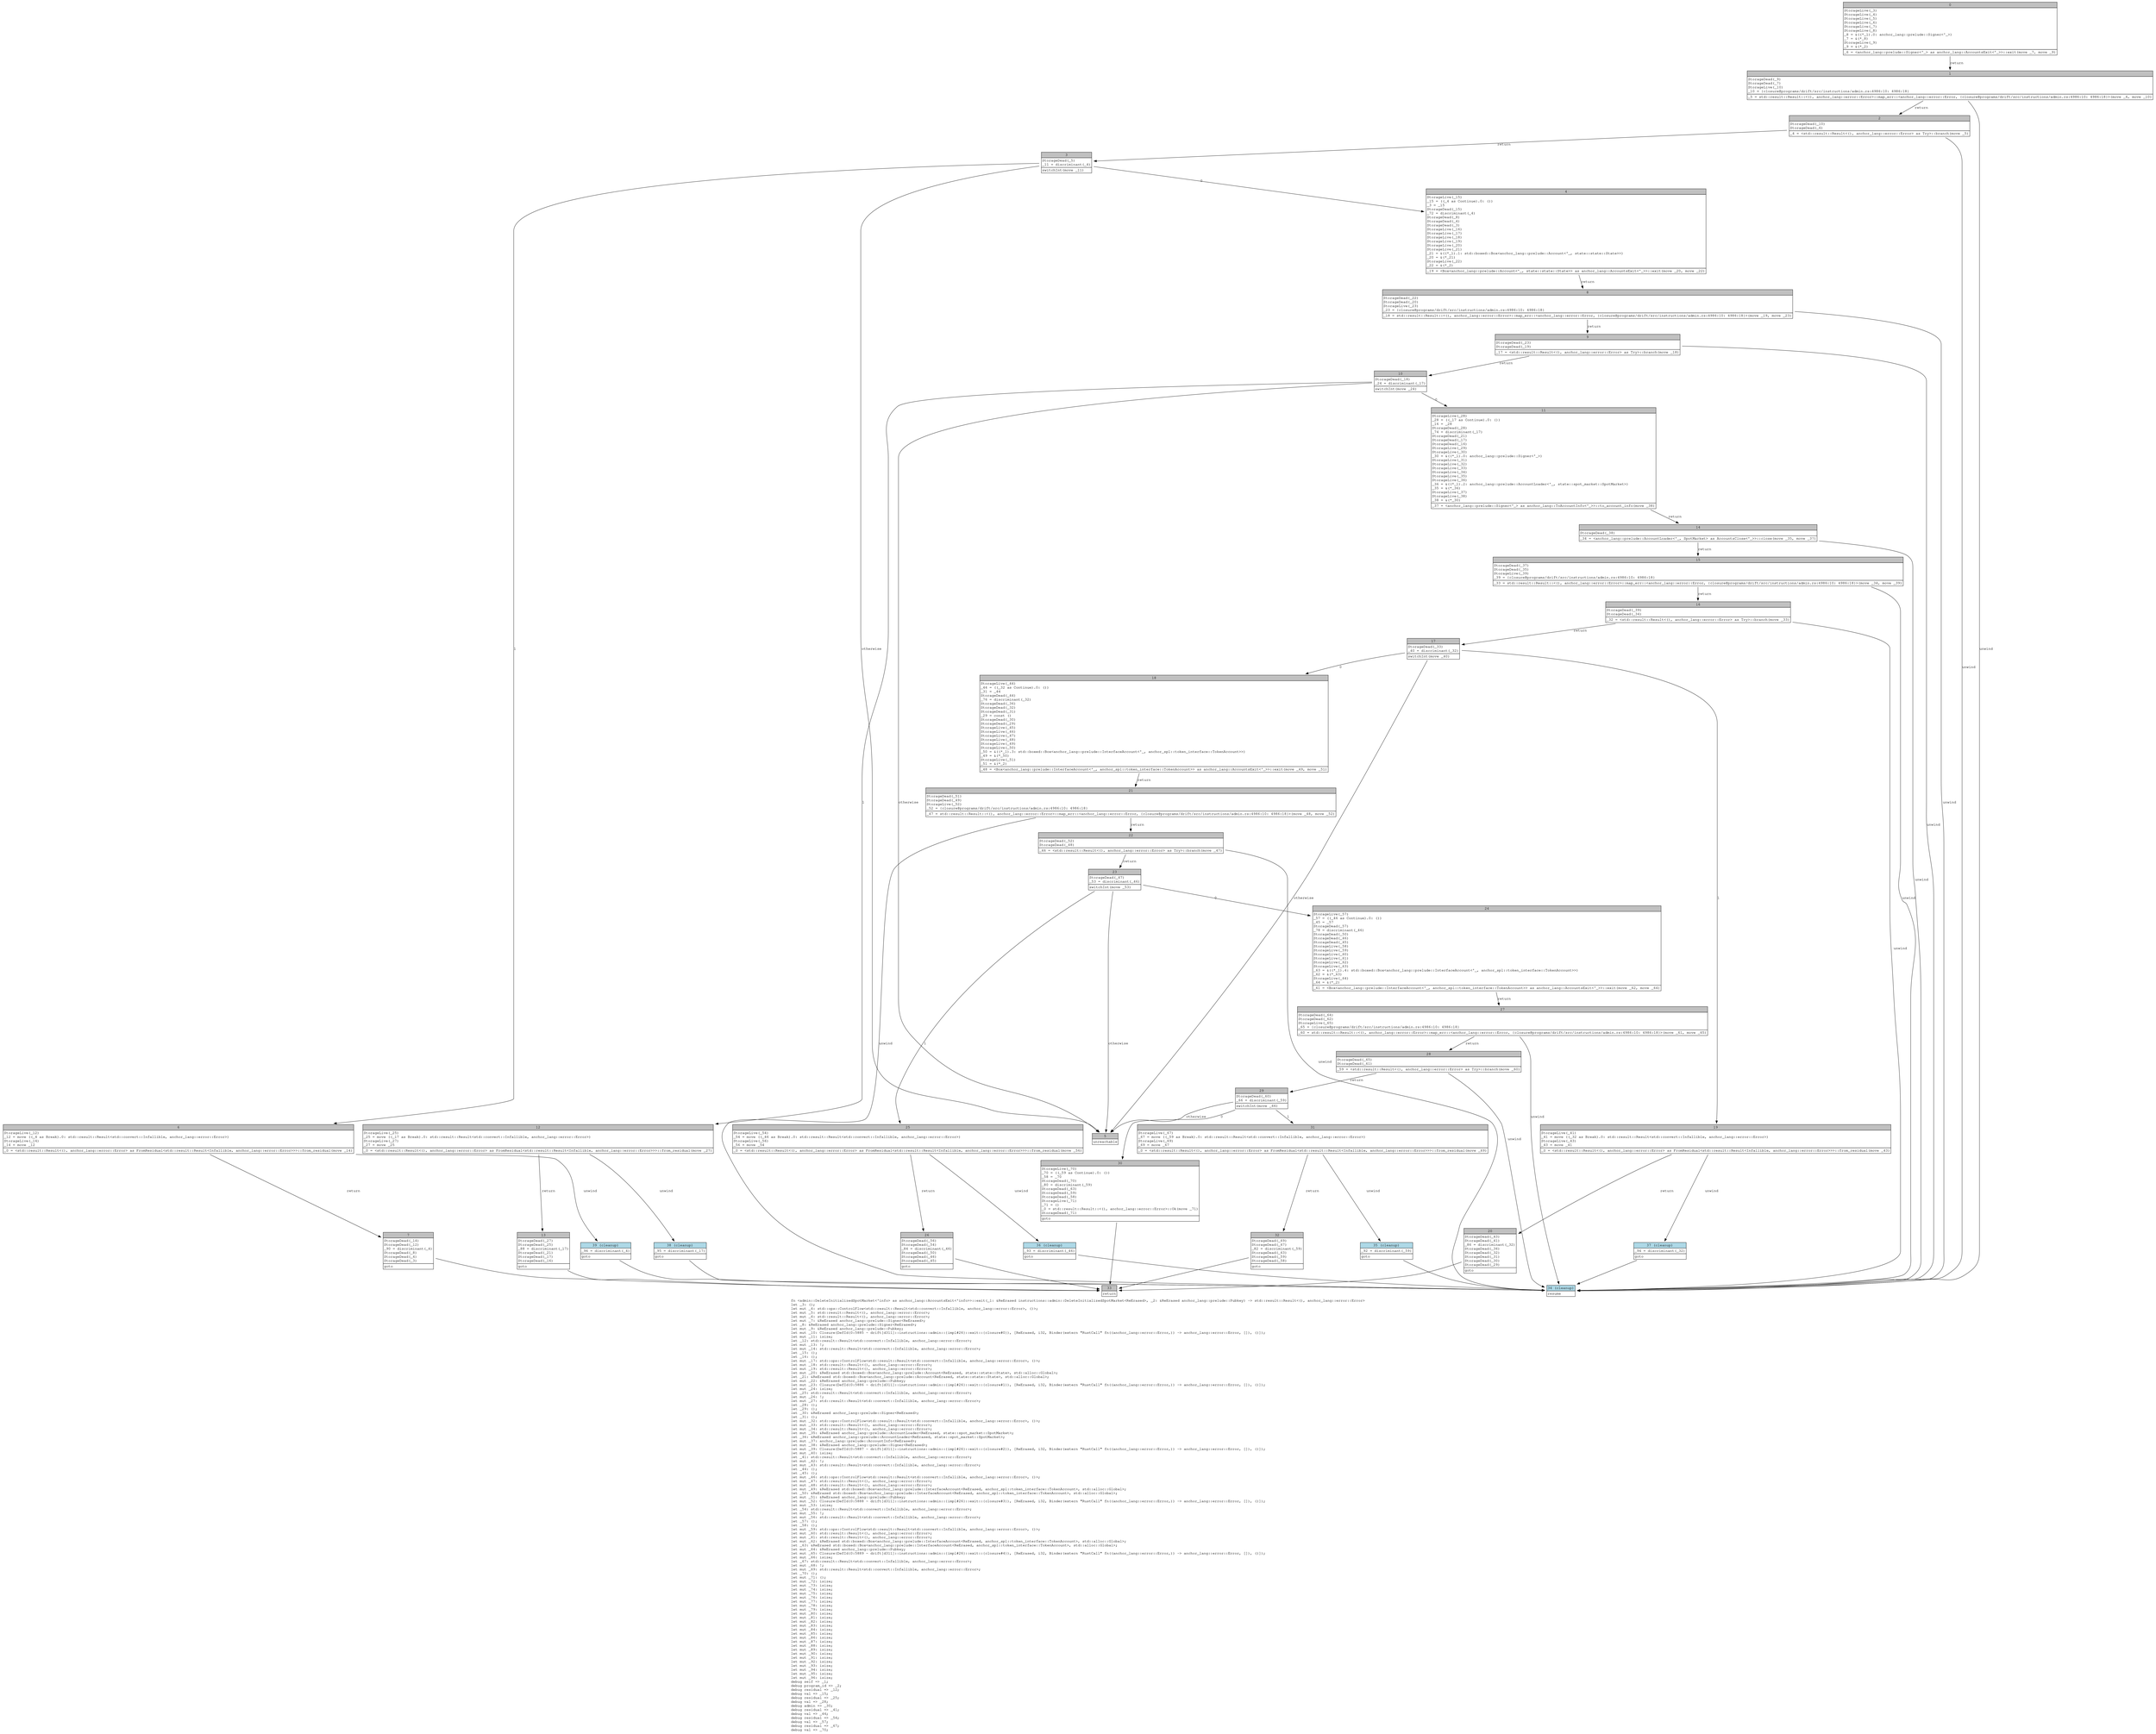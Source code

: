 digraph Mir_0_5884 {
    graph [fontname="Courier, monospace"];
    node [fontname="Courier, monospace"];
    edge [fontname="Courier, monospace"];
    label=<fn &lt;admin::DeleteInitializedSpotMarket&lt;'info&gt; as anchor_lang::AccountsExit&lt;'info&gt;&gt;::exit(_1: &amp;ReErased instructions::admin::DeleteInitializedSpotMarket&lt;ReErased&gt;, _2: &amp;ReErased anchor_lang::prelude::Pubkey) -&gt; std::result::Result&lt;(), anchor_lang::error::Error&gt;<br align="left"/>let _3: ();<br align="left"/>let mut _4: std::ops::ControlFlow&lt;std::result::Result&lt;std::convert::Infallible, anchor_lang::error::Error&gt;, ()&gt;;<br align="left"/>let mut _5: std::result::Result&lt;(), anchor_lang::error::Error&gt;;<br align="left"/>let mut _6: std::result::Result&lt;(), anchor_lang::error::Error&gt;;<br align="left"/>let mut _7: &amp;ReErased anchor_lang::prelude::Signer&lt;ReErased&gt;;<br align="left"/>let _8: &amp;ReErased anchor_lang::prelude::Signer&lt;ReErased&gt;;<br align="left"/>let mut _9: &amp;ReErased anchor_lang::prelude::Pubkey;<br align="left"/>let mut _10: Closure(DefId(0:5885 ~ drift[d311]::instructions::admin::{impl#26}::exit::{closure#0}), [ReErased, i32, Binder(extern &quot;RustCall&quot; fn((anchor_lang::error::Error,)) -&gt; anchor_lang::error::Error, []), ()]);<br align="left"/>let mut _11: isize;<br align="left"/>let _12: std::result::Result&lt;std::convert::Infallible, anchor_lang::error::Error&gt;;<br align="left"/>let mut _13: !;<br align="left"/>let mut _14: std::result::Result&lt;std::convert::Infallible, anchor_lang::error::Error&gt;;<br align="left"/>let _15: ();<br align="left"/>let _16: ();<br align="left"/>let mut _17: std::ops::ControlFlow&lt;std::result::Result&lt;std::convert::Infallible, anchor_lang::error::Error&gt;, ()&gt;;<br align="left"/>let mut _18: std::result::Result&lt;(), anchor_lang::error::Error&gt;;<br align="left"/>let mut _19: std::result::Result&lt;(), anchor_lang::error::Error&gt;;<br align="left"/>let mut _20: &amp;ReErased std::boxed::Box&lt;anchor_lang::prelude::Account&lt;ReErased, state::state::State&gt;, std::alloc::Global&gt;;<br align="left"/>let _21: &amp;ReErased std::boxed::Box&lt;anchor_lang::prelude::Account&lt;ReErased, state::state::State&gt;, std::alloc::Global&gt;;<br align="left"/>let mut _22: &amp;ReErased anchor_lang::prelude::Pubkey;<br align="left"/>let mut _23: Closure(DefId(0:5886 ~ drift[d311]::instructions::admin::{impl#26}::exit::{closure#1}), [ReErased, i32, Binder(extern &quot;RustCall&quot; fn((anchor_lang::error::Error,)) -&gt; anchor_lang::error::Error, []), ()]);<br align="left"/>let mut _24: isize;<br align="left"/>let _25: std::result::Result&lt;std::convert::Infallible, anchor_lang::error::Error&gt;;<br align="left"/>let mut _26: !;<br align="left"/>let mut _27: std::result::Result&lt;std::convert::Infallible, anchor_lang::error::Error&gt;;<br align="left"/>let _28: ();<br align="left"/>let _29: ();<br align="left"/>let _30: &amp;ReErased anchor_lang::prelude::Signer&lt;ReErased&gt;;<br align="left"/>let _31: ();<br align="left"/>let mut _32: std::ops::ControlFlow&lt;std::result::Result&lt;std::convert::Infallible, anchor_lang::error::Error&gt;, ()&gt;;<br align="left"/>let mut _33: std::result::Result&lt;(), anchor_lang::error::Error&gt;;<br align="left"/>let mut _34: std::result::Result&lt;(), anchor_lang::error::Error&gt;;<br align="left"/>let mut _35: &amp;ReErased anchor_lang::prelude::AccountLoader&lt;ReErased, state::spot_market::SpotMarket&gt;;<br align="left"/>let _36: &amp;ReErased anchor_lang::prelude::AccountLoader&lt;ReErased, state::spot_market::SpotMarket&gt;;<br align="left"/>let mut _37: anchor_lang::prelude::AccountInfo&lt;ReErased&gt;;<br align="left"/>let mut _38: &amp;ReErased anchor_lang::prelude::Signer&lt;ReErased&gt;;<br align="left"/>let mut _39: Closure(DefId(0:5887 ~ drift[d311]::instructions::admin::{impl#26}::exit::{closure#2}), [ReErased, i32, Binder(extern &quot;RustCall&quot; fn((anchor_lang::error::Error,)) -&gt; anchor_lang::error::Error, []), ()]);<br align="left"/>let mut _40: isize;<br align="left"/>let _41: std::result::Result&lt;std::convert::Infallible, anchor_lang::error::Error&gt;;<br align="left"/>let mut _42: !;<br align="left"/>let mut _43: std::result::Result&lt;std::convert::Infallible, anchor_lang::error::Error&gt;;<br align="left"/>let _44: ();<br align="left"/>let _45: ();<br align="left"/>let mut _46: std::ops::ControlFlow&lt;std::result::Result&lt;std::convert::Infallible, anchor_lang::error::Error&gt;, ()&gt;;<br align="left"/>let mut _47: std::result::Result&lt;(), anchor_lang::error::Error&gt;;<br align="left"/>let mut _48: std::result::Result&lt;(), anchor_lang::error::Error&gt;;<br align="left"/>let mut _49: &amp;ReErased std::boxed::Box&lt;anchor_lang::prelude::InterfaceAccount&lt;ReErased, anchor_spl::token_interface::TokenAccount&gt;, std::alloc::Global&gt;;<br align="left"/>let _50: &amp;ReErased std::boxed::Box&lt;anchor_lang::prelude::InterfaceAccount&lt;ReErased, anchor_spl::token_interface::TokenAccount&gt;, std::alloc::Global&gt;;<br align="left"/>let mut _51: &amp;ReErased anchor_lang::prelude::Pubkey;<br align="left"/>let mut _52: Closure(DefId(0:5888 ~ drift[d311]::instructions::admin::{impl#26}::exit::{closure#3}), [ReErased, i32, Binder(extern &quot;RustCall&quot; fn((anchor_lang::error::Error,)) -&gt; anchor_lang::error::Error, []), ()]);<br align="left"/>let mut _53: isize;<br align="left"/>let _54: std::result::Result&lt;std::convert::Infallible, anchor_lang::error::Error&gt;;<br align="left"/>let mut _55: !;<br align="left"/>let mut _56: std::result::Result&lt;std::convert::Infallible, anchor_lang::error::Error&gt;;<br align="left"/>let _57: ();<br align="left"/>let _58: ();<br align="left"/>let mut _59: std::ops::ControlFlow&lt;std::result::Result&lt;std::convert::Infallible, anchor_lang::error::Error&gt;, ()&gt;;<br align="left"/>let mut _60: std::result::Result&lt;(), anchor_lang::error::Error&gt;;<br align="left"/>let mut _61: std::result::Result&lt;(), anchor_lang::error::Error&gt;;<br align="left"/>let mut _62: &amp;ReErased std::boxed::Box&lt;anchor_lang::prelude::InterfaceAccount&lt;ReErased, anchor_spl::token_interface::TokenAccount&gt;, std::alloc::Global&gt;;<br align="left"/>let _63: &amp;ReErased std::boxed::Box&lt;anchor_lang::prelude::InterfaceAccount&lt;ReErased, anchor_spl::token_interface::TokenAccount&gt;, std::alloc::Global&gt;;<br align="left"/>let mut _64: &amp;ReErased anchor_lang::prelude::Pubkey;<br align="left"/>let mut _65: Closure(DefId(0:5889 ~ drift[d311]::instructions::admin::{impl#26}::exit::{closure#4}), [ReErased, i32, Binder(extern &quot;RustCall&quot; fn((anchor_lang::error::Error,)) -&gt; anchor_lang::error::Error, []), ()]);<br align="left"/>let mut _66: isize;<br align="left"/>let _67: std::result::Result&lt;std::convert::Infallible, anchor_lang::error::Error&gt;;<br align="left"/>let mut _68: !;<br align="left"/>let mut _69: std::result::Result&lt;std::convert::Infallible, anchor_lang::error::Error&gt;;<br align="left"/>let _70: ();<br align="left"/>let mut _71: ();<br align="left"/>let mut _72: isize;<br align="left"/>let mut _73: isize;<br align="left"/>let mut _74: isize;<br align="left"/>let mut _75: isize;<br align="left"/>let mut _76: isize;<br align="left"/>let mut _77: isize;<br align="left"/>let mut _78: isize;<br align="left"/>let mut _79: isize;<br align="left"/>let mut _80: isize;<br align="left"/>let mut _81: isize;<br align="left"/>let mut _82: isize;<br align="left"/>let mut _83: isize;<br align="left"/>let mut _84: isize;<br align="left"/>let mut _85: isize;<br align="left"/>let mut _86: isize;<br align="left"/>let mut _87: isize;<br align="left"/>let mut _88: isize;<br align="left"/>let mut _89: isize;<br align="left"/>let mut _90: isize;<br align="left"/>let mut _91: isize;<br align="left"/>let mut _92: isize;<br align="left"/>let mut _93: isize;<br align="left"/>let mut _94: isize;<br align="left"/>let mut _95: isize;<br align="left"/>let mut _96: isize;<br align="left"/>debug self =&gt; _1;<br align="left"/>debug program_id =&gt; _2;<br align="left"/>debug residual =&gt; _12;<br align="left"/>debug val =&gt; _15;<br align="left"/>debug residual =&gt; _25;<br align="left"/>debug val =&gt; _28;<br align="left"/>debug admin =&gt; _30;<br align="left"/>debug residual =&gt; _41;<br align="left"/>debug val =&gt; _44;<br align="left"/>debug residual =&gt; _54;<br align="left"/>debug val =&gt; _57;<br align="left"/>debug residual =&gt; _67;<br align="left"/>debug val =&gt; _70;<br align="left"/>>;
    bb0__0_5884 [shape="none", label=<<table border="0" cellborder="1" cellspacing="0"><tr><td bgcolor="gray" align="center" colspan="1">0</td></tr><tr><td align="left" balign="left">StorageLive(_3)<br/>StorageLive(_4)<br/>StorageLive(_5)<br/>StorageLive(_6)<br/>StorageLive(_7)<br/>StorageLive(_8)<br/>_8 = &amp;((*_1).0: anchor_lang::prelude::Signer&lt;'_&gt;)<br/>_7 = &amp;(*_8)<br/>StorageLive(_9)<br/>_9 = &amp;(*_2)<br/></td></tr><tr><td align="left">_6 = &lt;anchor_lang::prelude::Signer&lt;'_&gt; as anchor_lang::AccountsExit&lt;'_&gt;&gt;::exit(move _7, move _9)</td></tr></table>>];
    bb1__0_5884 [shape="none", label=<<table border="0" cellborder="1" cellspacing="0"><tr><td bgcolor="gray" align="center" colspan="1">1</td></tr><tr><td align="left" balign="left">StorageDead(_9)<br/>StorageDead(_7)<br/>StorageLive(_10)<br/>_10 = {closure@programs/drift/src/instructions/admin.rs:4986:10: 4986:18}<br/></td></tr><tr><td align="left">_5 = std::result::Result::&lt;(), anchor_lang::error::Error&gt;::map_err::&lt;anchor_lang::error::Error, {closure@programs/drift/src/instructions/admin.rs:4986:10: 4986:18}&gt;(move _6, move _10)</td></tr></table>>];
    bb2__0_5884 [shape="none", label=<<table border="0" cellborder="1" cellspacing="0"><tr><td bgcolor="gray" align="center" colspan="1">2</td></tr><tr><td align="left" balign="left">StorageDead(_10)<br/>StorageDead(_6)<br/></td></tr><tr><td align="left">_4 = &lt;std::result::Result&lt;(), anchor_lang::error::Error&gt; as Try&gt;::branch(move _5)</td></tr></table>>];
    bb3__0_5884 [shape="none", label=<<table border="0" cellborder="1" cellspacing="0"><tr><td bgcolor="gray" align="center" colspan="1">3</td></tr><tr><td align="left" balign="left">StorageDead(_5)<br/>_11 = discriminant(_4)<br/></td></tr><tr><td align="left">switchInt(move _11)</td></tr></table>>];
    bb4__0_5884 [shape="none", label=<<table border="0" cellborder="1" cellspacing="0"><tr><td bgcolor="gray" align="center" colspan="1">4</td></tr><tr><td align="left" balign="left">StorageLive(_15)<br/>_15 = ((_4 as Continue).0: ())<br/>_3 = _15<br/>StorageDead(_15)<br/>_72 = discriminant(_4)<br/>StorageDead(_8)<br/>StorageDead(_4)<br/>StorageDead(_3)<br/>StorageLive(_16)<br/>StorageLive(_17)<br/>StorageLive(_18)<br/>StorageLive(_19)<br/>StorageLive(_20)<br/>StorageLive(_21)<br/>_21 = &amp;((*_1).1: std::boxed::Box&lt;anchor_lang::prelude::Account&lt;'_, state::state::State&gt;&gt;)<br/>_20 = &amp;(*_21)<br/>StorageLive(_22)<br/>_22 = &amp;(*_2)<br/></td></tr><tr><td align="left">_19 = &lt;Box&lt;anchor_lang::prelude::Account&lt;'_, state::state::State&gt;&gt; as anchor_lang::AccountsExit&lt;'_&gt;&gt;::exit(move _20, move _22)</td></tr></table>>];
    bb5__0_5884 [shape="none", label=<<table border="0" cellborder="1" cellspacing="0"><tr><td bgcolor="gray" align="center" colspan="1">5</td></tr><tr><td align="left">unreachable</td></tr></table>>];
    bb6__0_5884 [shape="none", label=<<table border="0" cellborder="1" cellspacing="0"><tr><td bgcolor="gray" align="center" colspan="1">6</td></tr><tr><td align="left" balign="left">StorageLive(_12)<br/>_12 = move ((_4 as Break).0: std::result::Result&lt;std::convert::Infallible, anchor_lang::error::Error&gt;)<br/>StorageLive(_14)<br/>_14 = move _12<br/></td></tr><tr><td align="left">_0 = &lt;std::result::Result&lt;(), anchor_lang::error::Error&gt; as FromResidual&lt;std::result::Result&lt;Infallible, anchor_lang::error::Error&gt;&gt;&gt;::from_residual(move _14)</td></tr></table>>];
    bb7__0_5884 [shape="none", label=<<table border="0" cellborder="1" cellspacing="0"><tr><td bgcolor="gray" align="center" colspan="1">7</td></tr><tr><td align="left" balign="left">StorageDead(_14)<br/>StorageDead(_12)<br/>_90 = discriminant(_4)<br/>StorageDead(_8)<br/>StorageDead(_4)<br/>StorageDead(_3)<br/></td></tr><tr><td align="left">goto</td></tr></table>>];
    bb8__0_5884 [shape="none", label=<<table border="0" cellborder="1" cellspacing="0"><tr><td bgcolor="gray" align="center" colspan="1">8</td></tr><tr><td align="left" balign="left">StorageDead(_22)<br/>StorageDead(_20)<br/>StorageLive(_23)<br/>_23 = {closure@programs/drift/src/instructions/admin.rs:4986:10: 4986:18}<br/></td></tr><tr><td align="left">_18 = std::result::Result::&lt;(), anchor_lang::error::Error&gt;::map_err::&lt;anchor_lang::error::Error, {closure@programs/drift/src/instructions/admin.rs:4986:10: 4986:18}&gt;(move _19, move _23)</td></tr></table>>];
    bb9__0_5884 [shape="none", label=<<table border="0" cellborder="1" cellspacing="0"><tr><td bgcolor="gray" align="center" colspan="1">9</td></tr><tr><td align="left" balign="left">StorageDead(_23)<br/>StorageDead(_19)<br/></td></tr><tr><td align="left">_17 = &lt;std::result::Result&lt;(), anchor_lang::error::Error&gt; as Try&gt;::branch(move _18)</td></tr></table>>];
    bb10__0_5884 [shape="none", label=<<table border="0" cellborder="1" cellspacing="0"><tr><td bgcolor="gray" align="center" colspan="1">10</td></tr><tr><td align="left" balign="left">StorageDead(_18)<br/>_24 = discriminant(_17)<br/></td></tr><tr><td align="left">switchInt(move _24)</td></tr></table>>];
    bb11__0_5884 [shape="none", label=<<table border="0" cellborder="1" cellspacing="0"><tr><td bgcolor="gray" align="center" colspan="1">11</td></tr><tr><td align="left" balign="left">StorageLive(_28)<br/>_28 = ((_17 as Continue).0: ())<br/>_16 = _28<br/>StorageDead(_28)<br/>_74 = discriminant(_17)<br/>StorageDead(_21)<br/>StorageDead(_17)<br/>StorageDead(_16)<br/>StorageLive(_29)<br/>StorageLive(_30)<br/>_30 = &amp;((*_1).0: anchor_lang::prelude::Signer&lt;'_&gt;)<br/>StorageLive(_31)<br/>StorageLive(_32)<br/>StorageLive(_33)<br/>StorageLive(_34)<br/>StorageLive(_35)<br/>StorageLive(_36)<br/>_36 = &amp;((*_1).2: anchor_lang::prelude::AccountLoader&lt;'_, state::spot_market::SpotMarket&gt;)<br/>_35 = &amp;(*_36)<br/>StorageLive(_37)<br/>StorageLive(_38)<br/>_38 = &amp;(*_30)<br/></td></tr><tr><td align="left">_37 = &lt;anchor_lang::prelude::Signer&lt;'_&gt; as anchor_lang::ToAccountInfo&lt;'_&gt;&gt;::to_account_info(move _38)</td></tr></table>>];
    bb12__0_5884 [shape="none", label=<<table border="0" cellborder="1" cellspacing="0"><tr><td bgcolor="gray" align="center" colspan="1">12</td></tr><tr><td align="left" balign="left">StorageLive(_25)<br/>_25 = move ((_17 as Break).0: std::result::Result&lt;std::convert::Infallible, anchor_lang::error::Error&gt;)<br/>StorageLive(_27)<br/>_27 = move _25<br/></td></tr><tr><td align="left">_0 = &lt;std::result::Result&lt;(), anchor_lang::error::Error&gt; as FromResidual&lt;std::result::Result&lt;Infallible, anchor_lang::error::Error&gt;&gt;&gt;::from_residual(move _27)</td></tr></table>>];
    bb13__0_5884 [shape="none", label=<<table border="0" cellborder="1" cellspacing="0"><tr><td bgcolor="gray" align="center" colspan="1">13</td></tr><tr><td align="left" balign="left">StorageDead(_27)<br/>StorageDead(_25)<br/>_88 = discriminant(_17)<br/>StorageDead(_21)<br/>StorageDead(_17)<br/>StorageDead(_16)<br/></td></tr><tr><td align="left">goto</td></tr></table>>];
    bb14__0_5884 [shape="none", label=<<table border="0" cellborder="1" cellspacing="0"><tr><td bgcolor="gray" align="center" colspan="1">14</td></tr><tr><td align="left" balign="left">StorageDead(_38)<br/></td></tr><tr><td align="left">_34 = &lt;anchor_lang::prelude::AccountLoader&lt;'_, SpotMarket&gt; as AccountsClose&lt;'_&gt;&gt;::close(move _35, move _37)</td></tr></table>>];
    bb15__0_5884 [shape="none", label=<<table border="0" cellborder="1" cellspacing="0"><tr><td bgcolor="gray" align="center" colspan="1">15</td></tr><tr><td align="left" balign="left">StorageDead(_37)<br/>StorageDead(_35)<br/>StorageLive(_39)<br/>_39 = {closure@programs/drift/src/instructions/admin.rs:4986:10: 4986:18}<br/></td></tr><tr><td align="left">_33 = std::result::Result::&lt;(), anchor_lang::error::Error&gt;::map_err::&lt;anchor_lang::error::Error, {closure@programs/drift/src/instructions/admin.rs:4986:10: 4986:18}&gt;(move _34, move _39)</td></tr></table>>];
    bb16__0_5884 [shape="none", label=<<table border="0" cellborder="1" cellspacing="0"><tr><td bgcolor="gray" align="center" colspan="1">16</td></tr><tr><td align="left" balign="left">StorageDead(_39)<br/>StorageDead(_34)<br/></td></tr><tr><td align="left">_32 = &lt;std::result::Result&lt;(), anchor_lang::error::Error&gt; as Try&gt;::branch(move _33)</td></tr></table>>];
    bb17__0_5884 [shape="none", label=<<table border="0" cellborder="1" cellspacing="0"><tr><td bgcolor="gray" align="center" colspan="1">17</td></tr><tr><td align="left" balign="left">StorageDead(_33)<br/>_40 = discriminant(_32)<br/></td></tr><tr><td align="left">switchInt(move _40)</td></tr></table>>];
    bb18__0_5884 [shape="none", label=<<table border="0" cellborder="1" cellspacing="0"><tr><td bgcolor="gray" align="center" colspan="1">18</td></tr><tr><td align="left" balign="left">StorageLive(_44)<br/>_44 = ((_32 as Continue).0: ())<br/>_31 = _44<br/>StorageDead(_44)<br/>_76 = discriminant(_32)<br/>StorageDead(_36)<br/>StorageDead(_32)<br/>StorageDead(_31)<br/>_29 = const ()<br/>StorageDead(_30)<br/>StorageDead(_29)<br/>StorageLive(_45)<br/>StorageLive(_46)<br/>StorageLive(_47)<br/>StorageLive(_48)<br/>StorageLive(_49)<br/>StorageLive(_50)<br/>_50 = &amp;((*_1).3: std::boxed::Box&lt;anchor_lang::prelude::InterfaceAccount&lt;'_, anchor_spl::token_interface::TokenAccount&gt;&gt;)<br/>_49 = &amp;(*_50)<br/>StorageLive(_51)<br/>_51 = &amp;(*_2)<br/></td></tr><tr><td align="left">_48 = &lt;Box&lt;anchor_lang::prelude::InterfaceAccount&lt;'_, anchor_spl::token_interface::TokenAccount&gt;&gt; as anchor_lang::AccountsExit&lt;'_&gt;&gt;::exit(move _49, move _51)</td></tr></table>>];
    bb19__0_5884 [shape="none", label=<<table border="0" cellborder="1" cellspacing="0"><tr><td bgcolor="gray" align="center" colspan="1">19</td></tr><tr><td align="left" balign="left">StorageLive(_41)<br/>_41 = move ((_32 as Break).0: std::result::Result&lt;std::convert::Infallible, anchor_lang::error::Error&gt;)<br/>StorageLive(_43)<br/>_43 = move _41<br/></td></tr><tr><td align="left">_0 = &lt;std::result::Result&lt;(), anchor_lang::error::Error&gt; as FromResidual&lt;std::result::Result&lt;Infallible, anchor_lang::error::Error&gt;&gt;&gt;::from_residual(move _43)</td></tr></table>>];
    bb20__0_5884 [shape="none", label=<<table border="0" cellborder="1" cellspacing="0"><tr><td bgcolor="gray" align="center" colspan="1">20</td></tr><tr><td align="left" balign="left">StorageDead(_43)<br/>StorageDead(_41)<br/>_86 = discriminant(_32)<br/>StorageDead(_36)<br/>StorageDead(_32)<br/>StorageDead(_31)<br/>StorageDead(_30)<br/>StorageDead(_29)<br/></td></tr><tr><td align="left">goto</td></tr></table>>];
    bb21__0_5884 [shape="none", label=<<table border="0" cellborder="1" cellspacing="0"><tr><td bgcolor="gray" align="center" colspan="1">21</td></tr><tr><td align="left" balign="left">StorageDead(_51)<br/>StorageDead(_49)<br/>StorageLive(_52)<br/>_52 = {closure@programs/drift/src/instructions/admin.rs:4986:10: 4986:18}<br/></td></tr><tr><td align="left">_47 = std::result::Result::&lt;(), anchor_lang::error::Error&gt;::map_err::&lt;anchor_lang::error::Error, {closure@programs/drift/src/instructions/admin.rs:4986:10: 4986:18}&gt;(move _48, move _52)</td></tr></table>>];
    bb22__0_5884 [shape="none", label=<<table border="0" cellborder="1" cellspacing="0"><tr><td bgcolor="gray" align="center" colspan="1">22</td></tr><tr><td align="left" balign="left">StorageDead(_52)<br/>StorageDead(_48)<br/></td></tr><tr><td align="left">_46 = &lt;std::result::Result&lt;(), anchor_lang::error::Error&gt; as Try&gt;::branch(move _47)</td></tr></table>>];
    bb23__0_5884 [shape="none", label=<<table border="0" cellborder="1" cellspacing="0"><tr><td bgcolor="gray" align="center" colspan="1">23</td></tr><tr><td align="left" balign="left">StorageDead(_47)<br/>_53 = discriminant(_46)<br/></td></tr><tr><td align="left">switchInt(move _53)</td></tr></table>>];
    bb24__0_5884 [shape="none", label=<<table border="0" cellborder="1" cellspacing="0"><tr><td bgcolor="gray" align="center" colspan="1">24</td></tr><tr><td align="left" balign="left">StorageLive(_57)<br/>_57 = ((_46 as Continue).0: ())<br/>_45 = _57<br/>StorageDead(_57)<br/>_78 = discriminant(_46)<br/>StorageDead(_50)<br/>StorageDead(_46)<br/>StorageDead(_45)<br/>StorageLive(_58)<br/>StorageLive(_59)<br/>StorageLive(_60)<br/>StorageLive(_61)<br/>StorageLive(_62)<br/>StorageLive(_63)<br/>_63 = &amp;((*_1).4: std::boxed::Box&lt;anchor_lang::prelude::InterfaceAccount&lt;'_, anchor_spl::token_interface::TokenAccount&gt;&gt;)<br/>_62 = &amp;(*_63)<br/>StorageLive(_64)<br/>_64 = &amp;(*_2)<br/></td></tr><tr><td align="left">_61 = &lt;Box&lt;anchor_lang::prelude::InterfaceAccount&lt;'_, anchor_spl::token_interface::TokenAccount&gt;&gt; as anchor_lang::AccountsExit&lt;'_&gt;&gt;::exit(move _62, move _64)</td></tr></table>>];
    bb25__0_5884 [shape="none", label=<<table border="0" cellborder="1" cellspacing="0"><tr><td bgcolor="gray" align="center" colspan="1">25</td></tr><tr><td align="left" balign="left">StorageLive(_54)<br/>_54 = move ((_46 as Break).0: std::result::Result&lt;std::convert::Infallible, anchor_lang::error::Error&gt;)<br/>StorageLive(_56)<br/>_56 = move _54<br/></td></tr><tr><td align="left">_0 = &lt;std::result::Result&lt;(), anchor_lang::error::Error&gt; as FromResidual&lt;std::result::Result&lt;Infallible, anchor_lang::error::Error&gt;&gt;&gt;::from_residual(move _56)</td></tr></table>>];
    bb26__0_5884 [shape="none", label=<<table border="0" cellborder="1" cellspacing="0"><tr><td bgcolor="gray" align="center" colspan="1">26</td></tr><tr><td align="left" balign="left">StorageDead(_56)<br/>StorageDead(_54)<br/>_84 = discriminant(_46)<br/>StorageDead(_50)<br/>StorageDead(_46)<br/>StorageDead(_45)<br/></td></tr><tr><td align="left">goto</td></tr></table>>];
    bb27__0_5884 [shape="none", label=<<table border="0" cellborder="1" cellspacing="0"><tr><td bgcolor="gray" align="center" colspan="1">27</td></tr><tr><td align="left" balign="left">StorageDead(_64)<br/>StorageDead(_62)<br/>StorageLive(_65)<br/>_65 = {closure@programs/drift/src/instructions/admin.rs:4986:10: 4986:18}<br/></td></tr><tr><td align="left">_60 = std::result::Result::&lt;(), anchor_lang::error::Error&gt;::map_err::&lt;anchor_lang::error::Error, {closure@programs/drift/src/instructions/admin.rs:4986:10: 4986:18}&gt;(move _61, move _65)</td></tr></table>>];
    bb28__0_5884 [shape="none", label=<<table border="0" cellborder="1" cellspacing="0"><tr><td bgcolor="gray" align="center" colspan="1">28</td></tr><tr><td align="left" balign="left">StorageDead(_65)<br/>StorageDead(_61)<br/></td></tr><tr><td align="left">_59 = &lt;std::result::Result&lt;(), anchor_lang::error::Error&gt; as Try&gt;::branch(move _60)</td></tr></table>>];
    bb29__0_5884 [shape="none", label=<<table border="0" cellborder="1" cellspacing="0"><tr><td bgcolor="gray" align="center" colspan="1">29</td></tr><tr><td align="left" balign="left">StorageDead(_60)<br/>_66 = discriminant(_59)<br/></td></tr><tr><td align="left">switchInt(move _66)</td></tr></table>>];
    bb30__0_5884 [shape="none", label=<<table border="0" cellborder="1" cellspacing="0"><tr><td bgcolor="gray" align="center" colspan="1">30</td></tr><tr><td align="left" balign="left">StorageLive(_70)<br/>_70 = ((_59 as Continue).0: ())<br/>_58 = _70<br/>StorageDead(_70)<br/>_80 = discriminant(_59)<br/>StorageDead(_63)<br/>StorageDead(_59)<br/>StorageDead(_58)<br/>StorageLive(_71)<br/>_71 = ()<br/>_0 = std::result::Result::&lt;(), anchor_lang::error::Error&gt;::Ok(move _71)<br/>StorageDead(_71)<br/></td></tr><tr><td align="left">goto</td></tr></table>>];
    bb31__0_5884 [shape="none", label=<<table border="0" cellborder="1" cellspacing="0"><tr><td bgcolor="gray" align="center" colspan="1">31</td></tr><tr><td align="left" balign="left">StorageLive(_67)<br/>_67 = move ((_59 as Break).0: std::result::Result&lt;std::convert::Infallible, anchor_lang::error::Error&gt;)<br/>StorageLive(_69)<br/>_69 = move _67<br/></td></tr><tr><td align="left">_0 = &lt;std::result::Result&lt;(), anchor_lang::error::Error&gt; as FromResidual&lt;std::result::Result&lt;Infallible, anchor_lang::error::Error&gt;&gt;&gt;::from_residual(move _69)</td></tr></table>>];
    bb32__0_5884 [shape="none", label=<<table border="0" cellborder="1" cellspacing="0"><tr><td bgcolor="gray" align="center" colspan="1">32</td></tr><tr><td align="left" balign="left">StorageDead(_69)<br/>StorageDead(_67)<br/>_82 = discriminant(_59)<br/>StorageDead(_63)<br/>StorageDead(_59)<br/>StorageDead(_58)<br/></td></tr><tr><td align="left">goto</td></tr></table>>];
    bb33__0_5884 [shape="none", label=<<table border="0" cellborder="1" cellspacing="0"><tr><td bgcolor="gray" align="center" colspan="1">33</td></tr><tr><td align="left">return</td></tr></table>>];
    bb34__0_5884 [shape="none", label=<<table border="0" cellborder="1" cellspacing="0"><tr><td bgcolor="lightblue" align="center" colspan="1">34 (cleanup)</td></tr><tr><td align="left">resume</td></tr></table>>];
    bb35__0_5884 [shape="none", label=<<table border="0" cellborder="1" cellspacing="0"><tr><td bgcolor="lightblue" align="center" colspan="1">35 (cleanup)</td></tr><tr><td align="left" balign="left">_92 = discriminant(_59)<br/></td></tr><tr><td align="left">goto</td></tr></table>>];
    bb36__0_5884 [shape="none", label=<<table border="0" cellborder="1" cellspacing="0"><tr><td bgcolor="lightblue" align="center" colspan="1">36 (cleanup)</td></tr><tr><td align="left" balign="left">_93 = discriminant(_46)<br/></td></tr><tr><td align="left">goto</td></tr></table>>];
    bb37__0_5884 [shape="none", label=<<table border="0" cellborder="1" cellspacing="0"><tr><td bgcolor="lightblue" align="center" colspan="1">37 (cleanup)</td></tr><tr><td align="left" balign="left">_94 = discriminant(_32)<br/></td></tr><tr><td align="left">goto</td></tr></table>>];
    bb38__0_5884 [shape="none", label=<<table border="0" cellborder="1" cellspacing="0"><tr><td bgcolor="lightblue" align="center" colspan="1">38 (cleanup)</td></tr><tr><td align="left" balign="left">_95 = discriminant(_17)<br/></td></tr><tr><td align="left">goto</td></tr></table>>];
    bb39__0_5884 [shape="none", label=<<table border="0" cellborder="1" cellspacing="0"><tr><td bgcolor="lightblue" align="center" colspan="1">39 (cleanup)</td></tr><tr><td align="left" balign="left">_96 = discriminant(_4)<br/></td></tr><tr><td align="left">goto</td></tr></table>>];
    bb0__0_5884 -> bb1__0_5884 [label="return"];
    bb1__0_5884 -> bb2__0_5884 [label="return"];
    bb1__0_5884 -> bb34__0_5884 [label="unwind"];
    bb2__0_5884 -> bb3__0_5884 [label="return"];
    bb2__0_5884 -> bb34__0_5884 [label="unwind"];
    bb3__0_5884 -> bb4__0_5884 [label="0"];
    bb3__0_5884 -> bb6__0_5884 [label="1"];
    bb3__0_5884 -> bb5__0_5884 [label="otherwise"];
    bb4__0_5884 -> bb8__0_5884 [label="return"];
    bb6__0_5884 -> bb7__0_5884 [label="return"];
    bb6__0_5884 -> bb39__0_5884 [label="unwind"];
    bb7__0_5884 -> bb33__0_5884 [label=""];
    bb8__0_5884 -> bb9__0_5884 [label="return"];
    bb8__0_5884 -> bb34__0_5884 [label="unwind"];
    bb9__0_5884 -> bb10__0_5884 [label="return"];
    bb9__0_5884 -> bb34__0_5884 [label="unwind"];
    bb10__0_5884 -> bb11__0_5884 [label="0"];
    bb10__0_5884 -> bb12__0_5884 [label="1"];
    bb10__0_5884 -> bb5__0_5884 [label="otherwise"];
    bb11__0_5884 -> bb14__0_5884 [label="return"];
    bb12__0_5884 -> bb13__0_5884 [label="return"];
    bb12__0_5884 -> bb38__0_5884 [label="unwind"];
    bb13__0_5884 -> bb33__0_5884 [label=""];
    bb14__0_5884 -> bb15__0_5884 [label="return"];
    bb14__0_5884 -> bb34__0_5884 [label="unwind"];
    bb15__0_5884 -> bb16__0_5884 [label="return"];
    bb15__0_5884 -> bb34__0_5884 [label="unwind"];
    bb16__0_5884 -> bb17__0_5884 [label="return"];
    bb16__0_5884 -> bb34__0_5884 [label="unwind"];
    bb17__0_5884 -> bb18__0_5884 [label="0"];
    bb17__0_5884 -> bb19__0_5884 [label="1"];
    bb17__0_5884 -> bb5__0_5884 [label="otherwise"];
    bb18__0_5884 -> bb21__0_5884 [label="return"];
    bb19__0_5884 -> bb20__0_5884 [label="return"];
    bb19__0_5884 -> bb37__0_5884 [label="unwind"];
    bb20__0_5884 -> bb33__0_5884 [label=""];
    bb21__0_5884 -> bb22__0_5884 [label="return"];
    bb21__0_5884 -> bb34__0_5884 [label="unwind"];
    bb22__0_5884 -> bb23__0_5884 [label="return"];
    bb22__0_5884 -> bb34__0_5884 [label="unwind"];
    bb23__0_5884 -> bb24__0_5884 [label="0"];
    bb23__0_5884 -> bb25__0_5884 [label="1"];
    bb23__0_5884 -> bb5__0_5884 [label="otherwise"];
    bb24__0_5884 -> bb27__0_5884 [label="return"];
    bb25__0_5884 -> bb26__0_5884 [label="return"];
    bb25__0_5884 -> bb36__0_5884 [label="unwind"];
    bb26__0_5884 -> bb33__0_5884 [label=""];
    bb27__0_5884 -> bb28__0_5884 [label="return"];
    bb27__0_5884 -> bb34__0_5884 [label="unwind"];
    bb28__0_5884 -> bb29__0_5884 [label="return"];
    bb28__0_5884 -> bb34__0_5884 [label="unwind"];
    bb29__0_5884 -> bb30__0_5884 [label="0"];
    bb29__0_5884 -> bb31__0_5884 [label="1"];
    bb29__0_5884 -> bb5__0_5884 [label="otherwise"];
    bb30__0_5884 -> bb33__0_5884 [label=""];
    bb31__0_5884 -> bb32__0_5884 [label="return"];
    bb31__0_5884 -> bb35__0_5884 [label="unwind"];
    bb32__0_5884 -> bb33__0_5884 [label=""];
    bb35__0_5884 -> bb34__0_5884 [label=""];
    bb36__0_5884 -> bb34__0_5884 [label=""];
    bb37__0_5884 -> bb34__0_5884 [label=""];
    bb38__0_5884 -> bb34__0_5884 [label=""];
    bb39__0_5884 -> bb34__0_5884 [label=""];
}
